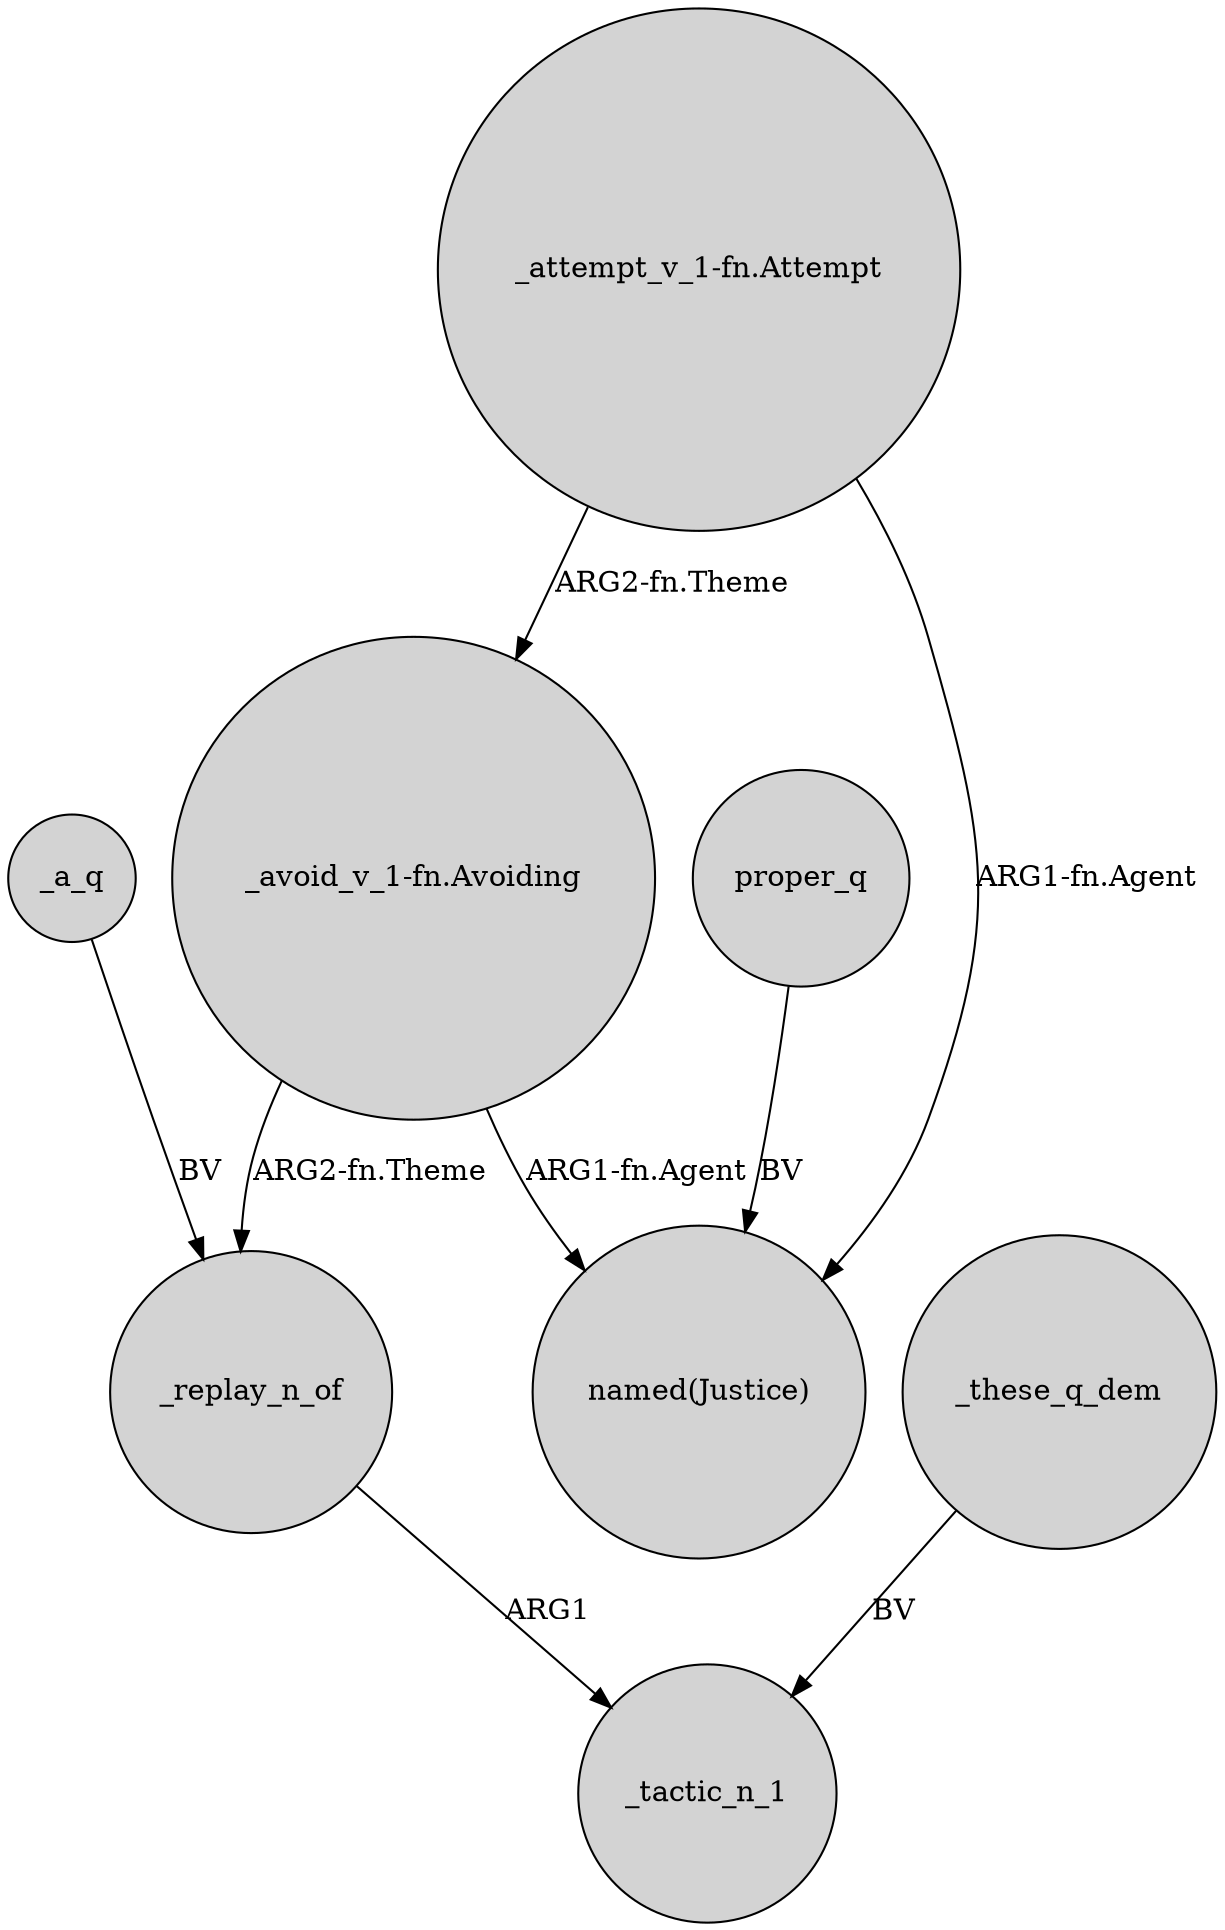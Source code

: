 digraph {
	node [shape=circle style=filled]
	"_attempt_v_1-fn.Attempt" -> "named(Justice)" [label="ARG1-fn.Agent"]
	"_avoid_v_1-fn.Avoiding" -> "named(Justice)" [label="ARG1-fn.Agent"]
	proper_q -> "named(Justice)" [label=BV]
	"_avoid_v_1-fn.Avoiding" -> _replay_n_of [label="ARG2-fn.Theme"]
	_a_q -> _replay_n_of [label=BV]
	_these_q_dem -> _tactic_n_1 [label=BV]
	_replay_n_of -> _tactic_n_1 [label=ARG1]
	"_attempt_v_1-fn.Attempt" -> "_avoid_v_1-fn.Avoiding" [label="ARG2-fn.Theme"]
}
